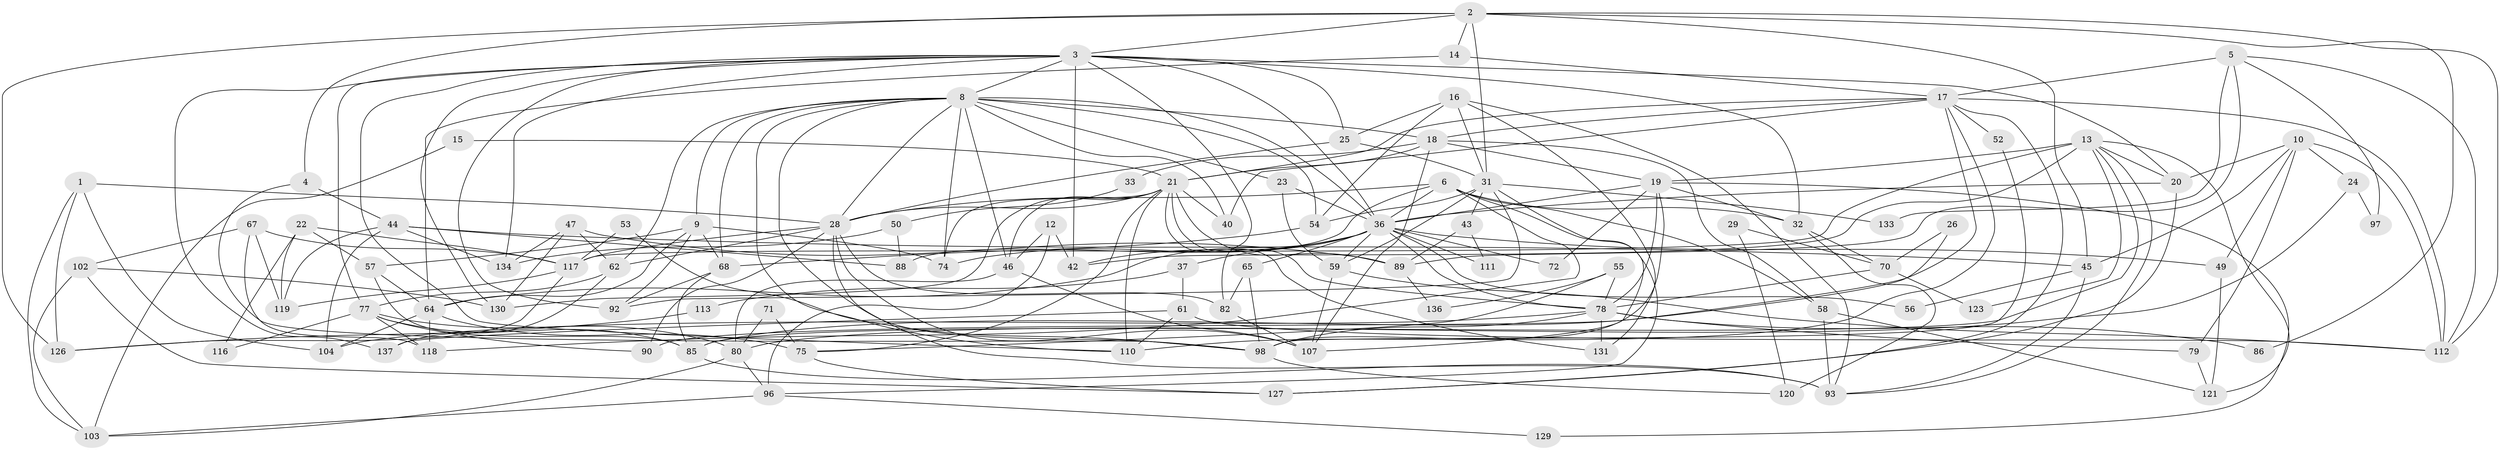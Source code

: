 // original degree distribution, {2: 0.15714285714285714, 3: 0.2357142857142857, 7: 0.06428571428571428, 5: 0.14285714285714285, 4: 0.3142857142857143, 6: 0.07142857142857142, 8: 0.007142857142857143, 10: 0.007142857142857143}
// Generated by graph-tools (version 1.1) at 2025/18/03/04/25 18:18:51]
// undirected, 98 vertices, 233 edges
graph export_dot {
graph [start="1"]
  node [color=gray90,style=filled];
  1 [super="+27"];
  2 [super="+135"];
  3 [super="+7+95+108"];
  4;
  5;
  6 [super="+60"];
  8 [super="+105+11"];
  9 [super="+76"];
  10;
  12;
  13 [super="+30+38"];
  14;
  15;
  16;
  17 [super="+125+34+69"];
  18 [super="+132"];
  19 [super="+35"];
  20;
  21 [super="+81+84"];
  22;
  23;
  24;
  25 [super="+106"];
  26;
  28 [super="+39+83+48"];
  29;
  31 [super="+66"];
  32 [super="+63"];
  33;
  36 [super="+51+41"];
  37;
  40;
  42;
  43;
  44;
  45 [super="+87"];
  46 [super="+128"];
  47;
  49;
  50;
  52;
  53;
  54;
  55;
  56;
  57;
  58;
  59;
  61;
  62;
  64;
  65;
  67;
  68 [super="+101"];
  70;
  71;
  72;
  74;
  75;
  77 [super="+99"];
  78;
  79;
  80 [super="+94"];
  82;
  85;
  86;
  88;
  89;
  90;
  92 [super="+109"];
  93 [super="+114"];
  96;
  97;
  98 [super="+139"];
  102;
  103;
  104;
  107;
  110 [super="+138"];
  111;
  112 [super="+122"];
  113;
  116;
  117;
  118;
  119;
  120;
  121;
  123;
  126;
  127;
  129;
  130;
  131;
  133;
  134;
  136;
  137;
  1 -- 103;
  1 -- 104;
  1 -- 28;
  1 -- 126;
  2 -- 86;
  2 -- 126;
  2 -- 4;
  2 -- 14;
  2 -- 31;
  2 -- 45;
  2 -- 3;
  2 -- 112;
  3 -- 42;
  3 -- 82;
  3 -- 92;
  3 -- 32 [weight=2];
  3 -- 130;
  3 -- 20;
  3 -- 110;
  3 -- 25;
  3 -- 77;
  3 -- 36;
  3 -- 134;
  3 -- 8;
  3 -- 137;
  4 -- 98;
  4 -- 44;
  5 -- 89;
  5 -- 97;
  5 -- 112;
  5 -- 133;
  5 -- 17;
  6 -- 32;
  6 -- 96;
  6 -- 28;
  6 -- 88;
  6 -- 58;
  6 -- 118;
  6 -- 36;
  8 -- 23;
  8 -- 54;
  8 -- 18;
  8 -- 28;
  8 -- 46;
  8 -- 98;
  8 -- 68;
  8 -- 74;
  8 -- 40;
  8 -- 62;
  8 -- 36;
  8 -- 110;
  8 -- 9;
  9 -- 68;
  9 -- 92;
  9 -- 64;
  9 -- 74;
  9 -- 57;
  10 -- 20;
  10 -- 79;
  10 -- 24;
  10 -- 45;
  10 -- 49;
  10 -- 112;
  12 -- 42;
  12 -- 96;
  12 -- 46;
  13 -- 19;
  13 -- 20;
  13 -- 85;
  13 -- 121;
  13 -- 42;
  13 -- 93;
  13 -- 117;
  13 -- 123;
  14 -- 64;
  14 -- 17;
  15 -- 103;
  15 -- 21;
  16 -- 54;
  16 -- 93;
  16 -- 131;
  16 -- 31;
  16 -- 25;
  17 -- 40;
  17 -- 112;
  17 -- 21 [weight=2];
  17 -- 18;
  17 -- 52;
  17 -- 127;
  17 -- 110;
  17 -- 90;
  18 -- 33;
  18 -- 58;
  18 -- 107;
  18 -- 21;
  18 -- 19;
  19 -- 78;
  19 -- 36 [weight=2];
  19 -- 32;
  19 -- 129;
  19 -- 98;
  19 -- 72;
  20 -- 127;
  20 -- 36;
  21 -- 40;
  21 -- 89;
  21 -- 130;
  21 -- 74;
  21 -- 110;
  21 -- 46;
  21 -- 75;
  21 -- 131;
  21 -- 78;
  21 -- 28;
  22 -- 117;
  22 -- 119;
  22 -- 57;
  22 -- 116;
  23 -- 59;
  23 -- 36;
  24 -- 97;
  24 -- 80;
  25 -- 28;
  25 -- 31;
  26 -- 70;
  26 -- 85;
  28 -- 62;
  28 -- 93 [weight=2];
  28 -- 82;
  28 -- 90;
  28 -- 107;
  28 -- 117;
  29 -- 70;
  29 -- 120;
  31 -- 59;
  31 -- 133;
  31 -- 43;
  31 -- 107;
  31 -- 54;
  31 -- 92;
  32 -- 70;
  32 -- 120;
  33 -- 50;
  36 -- 74;
  36 -- 37;
  36 -- 65;
  36 -- 42;
  36 -- 56;
  36 -- 59;
  36 -- 64;
  36 -- 72;
  36 -- 78;
  36 -- 111;
  36 -- 49;
  37 -- 61;
  37 -- 113;
  43 -- 89;
  43 -- 111;
  44 -- 104;
  44 -- 119;
  44 -- 88;
  44 -- 134;
  44 -- 45;
  45 -- 93;
  45 -- 56;
  46 -- 107;
  46 -- 80;
  47 -- 62;
  47 -- 130;
  47 -- 89;
  47 -- 134;
  49 -- 121;
  50 -- 134;
  50 -- 88;
  52 -- 98;
  53 -- 98;
  53 -- 117;
  54 -- 68;
  55 -- 78;
  55 -- 75;
  55 -- 136;
  57 -- 85;
  57 -- 64;
  58 -- 121;
  58 -- 93;
  59 -- 107;
  59 -- 112;
  61 -- 112;
  61 -- 137;
  61 -- 110;
  62 -- 77;
  62 -- 137;
  64 -- 75;
  64 -- 104;
  64 -- 118;
  65 -- 82;
  65 -- 98;
  67 -- 118;
  67 -- 102;
  67 -- 117;
  67 -- 119;
  68 -- 92;
  68 -- 85;
  70 -- 78;
  70 -- 123;
  71 -- 75;
  71 -- 80;
  75 -- 127;
  77 -- 85;
  77 -- 90;
  77 -- 80;
  77 -- 116;
  77 -- 118;
  78 -- 79;
  78 -- 86;
  78 -- 98;
  78 -- 104;
  78 -- 131;
  79 -- 121;
  80 -- 103;
  80 -- 96;
  82 -- 107;
  85 -- 93;
  89 -- 136;
  96 -- 103;
  96 -- 129;
  98 -- 120;
  102 -- 130;
  102 -- 127;
  102 -- 103;
  113 -- 126;
  117 -- 119;
  117 -- 126;
}

